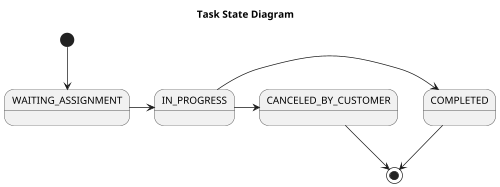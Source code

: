 @startuml
title Task State Diagram

scale 500 width
[*] --> WAITING_ASSIGNMENT
WAITING_ASSIGNMENT -> IN_PROGRESS
IN_PROGRESS -> COMPLETED
IN_PROGRESS -> CANCELED_BY_CUSTOMER
COMPLETED --> [*]
CANCELED_BY_CUSTOMER --> [*]

@enduml